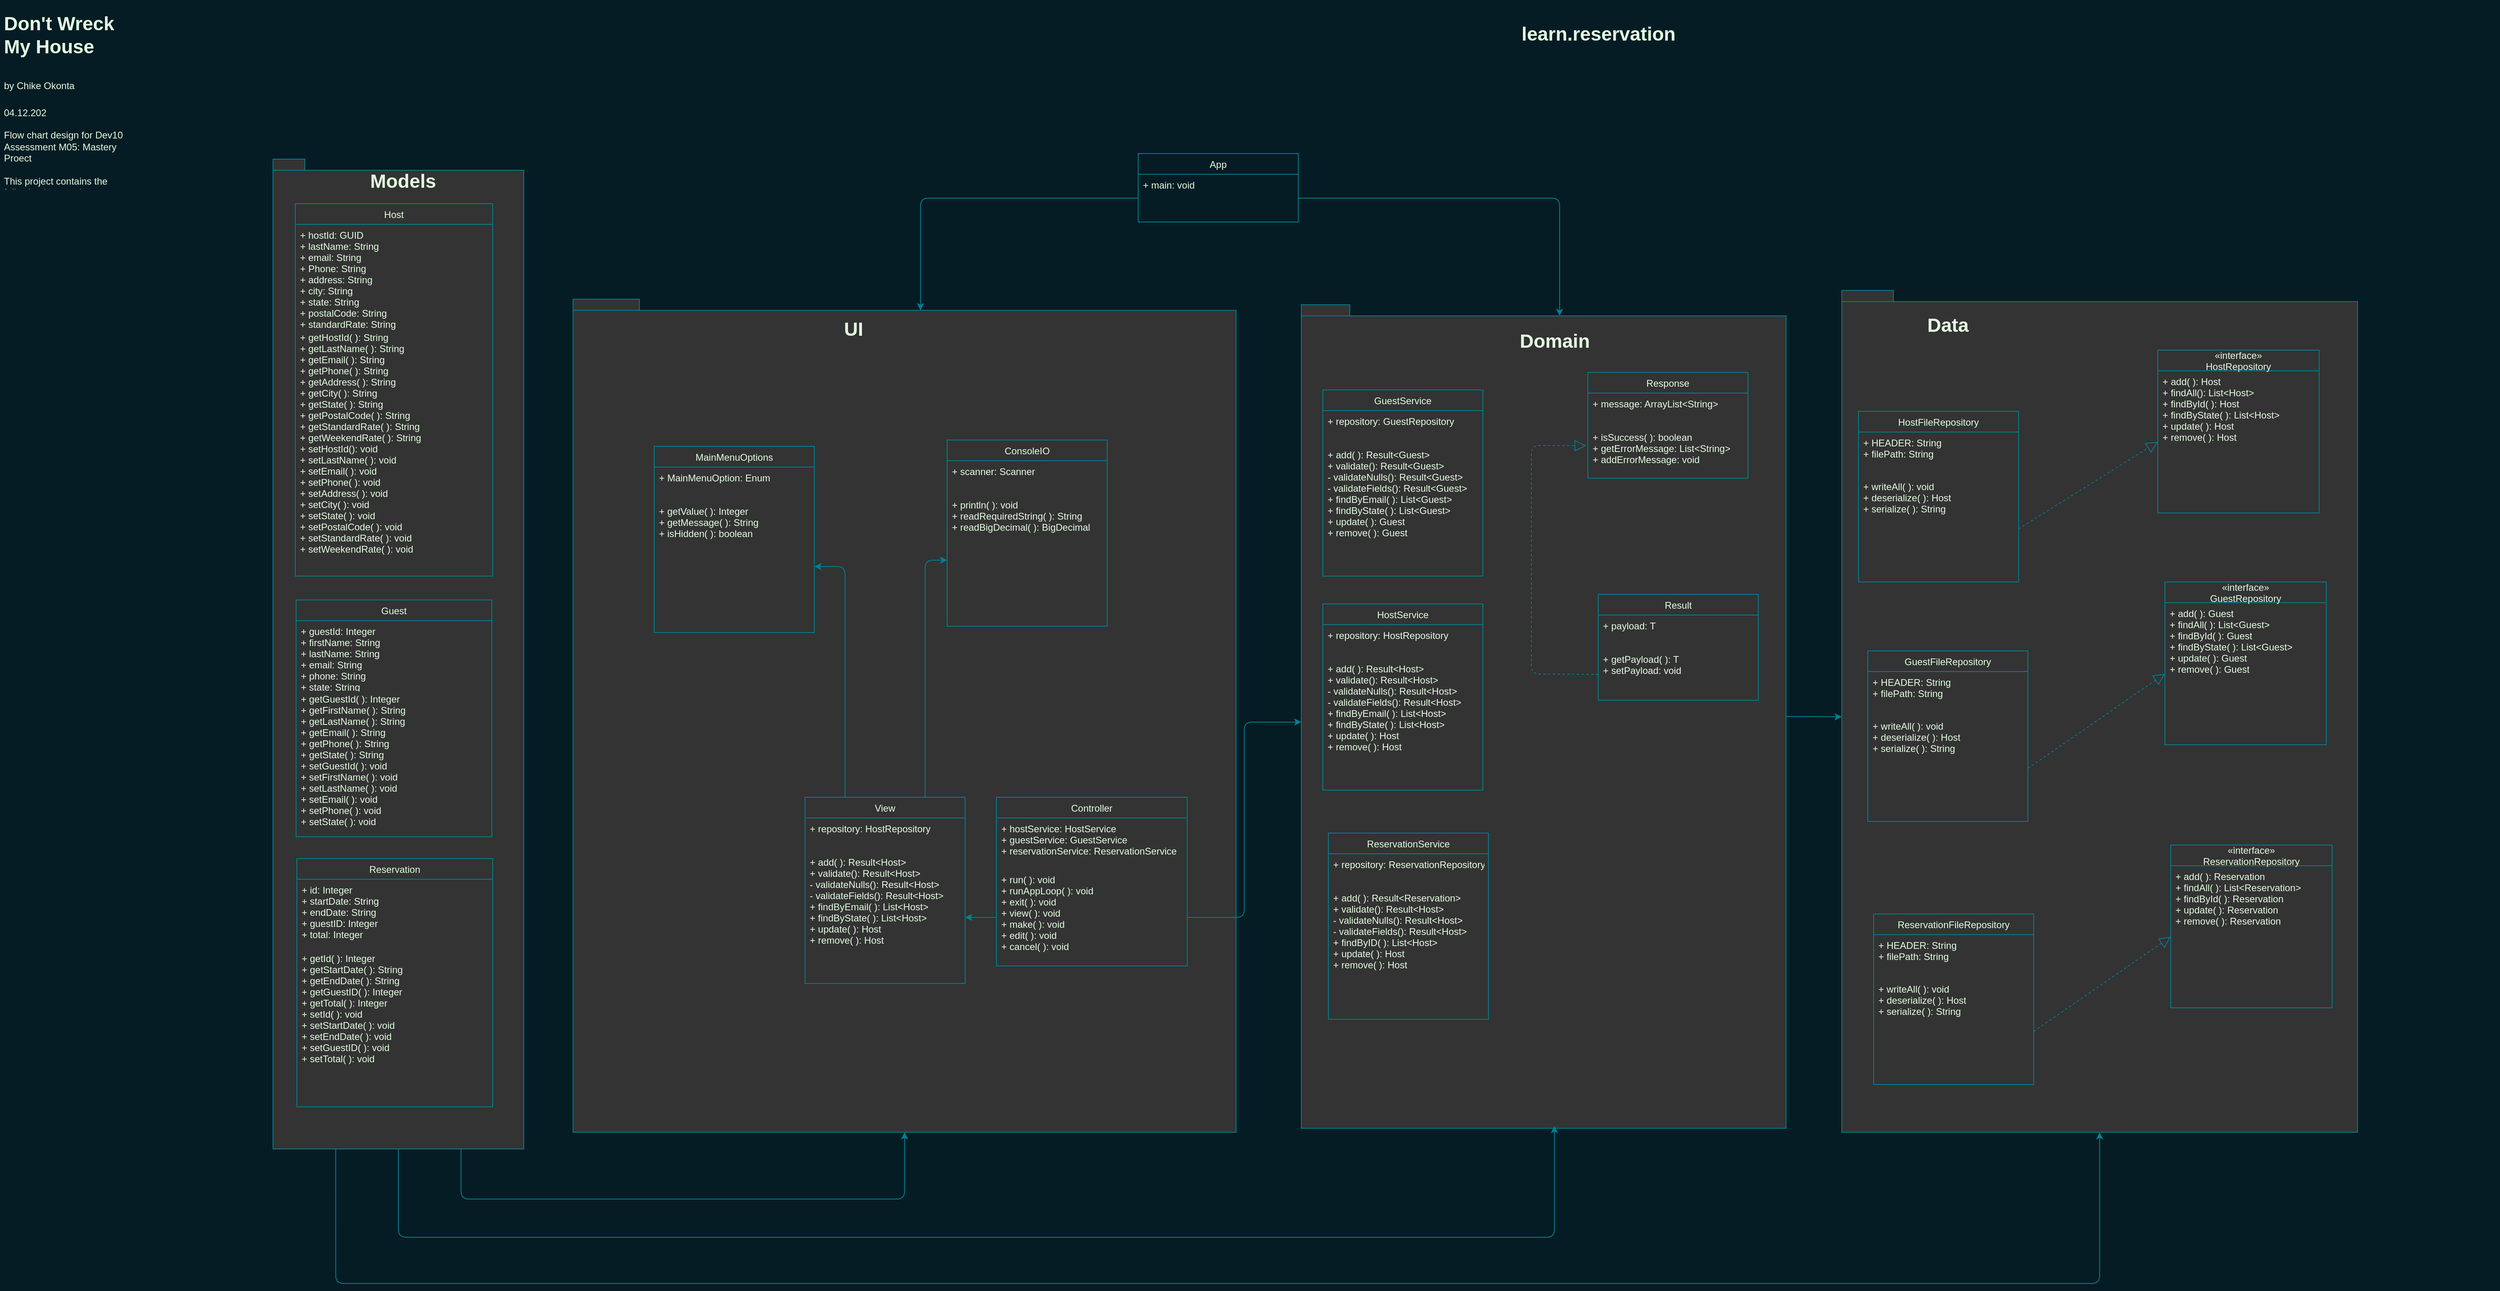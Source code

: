 <mxfile version="14.6.0" type="device"><diagram id="C5RBs43oDa-KdzZeNtuy" name="Page-1"><mxGraphModel dx="5762" dy="3989" grid="0" gridSize="10" guides="1" tooltips="1" connect="1" arrows="1" fold="1" page="1" pageScale="1" pageWidth="413" pageHeight="583" background="#061C24" math="0" shadow="0"><root><mxCell id="WIyWlLk6GJQsqaUBKTNV-0"/><mxCell id="WIyWlLk6GJQsqaUBKTNV-1" parent="WIyWlLk6GJQsqaUBKTNV-0"/><mxCell id="X1wV24dMDwGqUg4bcwOv-81" value="" style="group" vertex="1" connectable="0" parent="WIyWlLk6GJQsqaUBKTNV-1"><mxGeometry x="-4" y="-931" width="315" height="1244" as="geometry"/></mxCell><mxCell id="X1wV24dMDwGqUg4bcwOv-82" value="" style="shape=folder;fontStyle=1;spacingTop=10;tabWidth=40;tabHeight=14;tabPosition=left;html=1;strokeColor=#028090;fontColor=#E4FDE1;fillColor=#333333;" vertex="1" parent="X1wV24dMDwGqUg4bcwOv-81"><mxGeometry width="315" height="1244" as="geometry"/></mxCell><mxCell id="X1wV24dMDwGqUg4bcwOv-83" value="Models" style="text;strokeColor=none;fillColor=none;html=1;fontSize=24;fontStyle=1;verticalAlign=middle;align=center;fontColor=#E4FDE1;" vertex="1" parent="X1wV24dMDwGqUg4bcwOv-81"><mxGeometry x="78" y="19.429" width="170" height="17.097" as="geometry"/></mxCell><mxCell id="X1wV24dMDwGqUg4bcwOv-84" value="Host" style="swimlane;fontStyle=0;childLayout=stackLayout;horizontal=1;startSize=26;fillColor=none;horizontalStack=0;resizeParent=1;resizeParentMax=0;resizeLast=0;collapsible=1;marginBottom=0;rounded=0;sketch=0;fontColor=#E4FDE1;strokeColor=#028090;" vertex="1" parent="X1wV24dMDwGqUg4bcwOv-81"><mxGeometry x="28" y="55.957" width="248" height="467.997" as="geometry"/></mxCell><mxCell id="X1wV24dMDwGqUg4bcwOv-85" value="+ hostId: GUID&#10;+ lastName: String&#10;+ email: String&#10;+ Phone: String&#10;+ address: String&#10;+ city: String&#10;+ state: String&#10;+ postalCode: String&#10;+ standardRate: String&#10;+ weekendRate: String&#10;" style="text;strokeColor=none;fillColor=none;align=left;verticalAlign=top;spacingLeft=4;spacingRight=4;overflow=hidden;rotatable=0;points=[[0,0.5],[1,0.5]];portConstraint=eastwest;fontColor=#E4FDE1;" vertex="1" parent="X1wV24dMDwGqUg4bcwOv-84"><mxGeometry y="26" width="248" height="128.477" as="geometry"/></mxCell><mxCell id="X1wV24dMDwGqUg4bcwOv-112" value="+ getHostId( ): String&#10;+ getLastName( ): String&#10;+ getEmail( ): String&#10;+ getPhone( ): String&#10;+ getAddress( ): String&#10;+ getCity( ): String&#10;+ getState( ): String&#10;+ getPostalCode( ): String&#10;+ getStandardRate( ): String&#10;+ getWeekendRate( ): String&#10;+ setHostId(): void&#10;+ setLastName( ): void&#10;+ setEmail( ): void&#10;+ setPhone( ): void&#10;+ setAddress( ): void&#10;+ setCity( ): void&#10;+ setState( ): void&#10;+ setPostalCode( ): void&#10;+ setStandardRate( ): void&#10;+ setWeekendRate( ): void&#10;" style="text;strokeColor=none;fillColor=none;align=left;verticalAlign=top;spacingLeft=4;spacingRight=4;overflow=hidden;rotatable=0;points=[[0,0.5],[1,0.5]];portConstraint=eastwest;fontColor=#E4FDE1;" vertex="1" parent="X1wV24dMDwGqUg4bcwOv-84"><mxGeometry y="154.477" width="248" height="313.52" as="geometry"/></mxCell><mxCell id="X1wV24dMDwGqUg4bcwOv-89" value="Guest" style="swimlane;fontStyle=0;childLayout=stackLayout;horizontal=1;startSize=26;fillColor=none;horizontalStack=0;resizeParent=1;resizeParentMax=0;resizeLast=0;collapsible=1;marginBottom=0;rounded=0;sketch=0;fontColor=#E4FDE1;strokeColor=#028090;" vertex="1" parent="X1wV24dMDwGqUg4bcwOv-81"><mxGeometry x="29" y="554" width="246" height="297.685" as="geometry"/></mxCell><mxCell id="X1wV24dMDwGqUg4bcwOv-90" value="+ guestId: Integer&#10;+ firstName: String&#10;+ lastName: String&#10;+ email: String&#10;+ phone: String&#10;+ state: String&#10;" style="text;strokeColor=none;fillColor=none;align=left;verticalAlign=top;spacingLeft=4;spacingRight=4;overflow=hidden;rotatable=0;points=[[0,0.5],[1,0.5]];portConstraint=eastwest;fontColor=#E4FDE1;" vertex="1" parent="X1wV24dMDwGqUg4bcwOv-89"><mxGeometry y="26" width="246" height="85.106" as="geometry"/></mxCell><mxCell id="X1wV24dMDwGqUg4bcwOv-116" value="+ getGuestId( ): Integer&#10;+ getFirstName( ): String&#10;+ getLastName( ): String&#10;+ getEmail( ): String&#10;+ getPhone( ): String&#10;+ getState( ): String&#10;+ setGuestId( ): void&#10;+ setFirstName( ): void&#10;+ setLastName( ): void&#10;+ setEmail( ): void&#10;+ setPhone( ): void&#10;+ setState( ): void&#10;&#10;" style="text;strokeColor=none;fillColor=none;align=left;verticalAlign=top;spacingLeft=4;spacingRight=4;overflow=hidden;rotatable=0;points=[[0,0.5],[1,0.5]];portConstraint=eastwest;fontColor=#E4FDE1;" vertex="1" parent="X1wV24dMDwGqUg4bcwOv-89"><mxGeometry y="111.106" width="246" height="186.579" as="geometry"/></mxCell><mxCell id="X1wV24dMDwGqUg4bcwOv-94" value="Reservation" style="swimlane;fontStyle=0;childLayout=stackLayout;horizontal=1;startSize=26;fillColor=none;horizontalStack=0;resizeParent=1;resizeParentMax=0;resizeLast=0;collapsible=1;marginBottom=0;rounded=0;sketch=0;fontColor=#E4FDE1;strokeColor=#028090;" vertex="1" parent="X1wV24dMDwGqUg4bcwOv-81"><mxGeometry x="30" y="879" width="246" height="312" as="geometry"/></mxCell><mxCell id="X1wV24dMDwGqUg4bcwOv-95" value="+ id: Integer&#10;+ startDate: String&#10;+ endDate: String&#10;+ guestID: Integer&#10;+ total: Integer&#10;" style="text;strokeColor=none;fillColor=none;align=left;verticalAlign=top;spacingLeft=4;spacingRight=4;overflow=hidden;rotatable=0;points=[[0,0.5],[1,0.5]];portConstraint=eastwest;fontColor=#E4FDE1;" vertex="1" parent="X1wV24dMDwGqUg4bcwOv-94"><mxGeometry y="26" width="246" height="86" as="geometry"/></mxCell><mxCell id="X1wV24dMDwGqUg4bcwOv-125" value="+ getId( ): Integer&#10;+ getStartDate( ): String&#10;+ getEndDate( ): String&#10;+ getGuestID( ): Integer&#10;+ getTotal( ): Integer&#10;+ setId( ): void&#10;+ setStartDate( ): void&#10;+ setEndDate( ): void&#10;+ setGuestID( ): void&#10;+ setTotal( ): void&#10;" style="text;strokeColor=none;fillColor=none;align=left;verticalAlign=top;spacingLeft=4;spacingRight=4;overflow=hidden;rotatable=0;points=[[0,0.5],[1,0.5]];portConstraint=eastwest;fontColor=#E4FDE1;" vertex="1" parent="X1wV24dMDwGqUg4bcwOv-94"><mxGeometry y="112" width="246" height="200" as="geometry"/></mxCell><mxCell id="X1wV24dMDwGqUg4bcwOv-99" value="" style="group" vertex="1" connectable="0" parent="WIyWlLk6GJQsqaUBKTNV-1"><mxGeometry x="1288" y="-748" width="609" height="1035" as="geometry"/></mxCell><mxCell id="X1wV24dMDwGqUg4bcwOv-29" value="" style="shape=folder;fontStyle=1;spacingTop=10;tabWidth=40;tabHeight=14;tabPosition=left;html=1;strokeColor=#028090;fontColor=#E4FDE1;fillColor=#333333;" vertex="1" parent="X1wV24dMDwGqUg4bcwOv-99"><mxGeometry width="609" height="1035" as="geometry"/></mxCell><mxCell id="X1wV24dMDwGqUg4bcwOv-30" value="Domain" style="text;strokeColor=none;fillColor=none;html=1;fontSize=24;fontStyle=1;verticalAlign=middle;align=center;fontColor=#E4FDE1;" vertex="1" parent="X1wV24dMDwGqUg4bcwOv-99"><mxGeometry x="258.996" y="32.505" width="117.248" height="26.485" as="geometry"/></mxCell><mxCell id="X1wV24dMDwGqUg4bcwOv-186" value="Response" style="swimlane;fontStyle=0;childLayout=stackLayout;horizontal=1;startSize=26;fillColor=none;horizontalStack=0;resizeParent=1;resizeParentMax=0;resizeLast=0;collapsible=1;marginBottom=0;rounded=0;sketch=0;fontColor=#E4FDE1;strokeColor=#028090;" vertex="1" parent="X1wV24dMDwGqUg4bcwOv-99"><mxGeometry x="360.003" y="84.995" width="201.14" height="133" as="geometry"/></mxCell><mxCell id="X1wV24dMDwGqUg4bcwOv-187" value="+ message: ArrayList&lt;String&gt;" style="text;strokeColor=none;fillColor=none;align=left;verticalAlign=top;spacingLeft=4;spacingRight=4;overflow=hidden;rotatable=0;points=[[0,0.5],[1,0.5]];portConstraint=eastwest;fontColor=#E4FDE1;" vertex="1" parent="X1wV24dMDwGqUg4bcwOv-186"><mxGeometry y="26" width="201.14" height="42" as="geometry"/></mxCell><mxCell id="X1wV24dMDwGqUg4bcwOv-188" value="+ isSuccess( ): boolean&#10;+ getErrorMessage: List&lt;String&gt;&#10;+ addErrorMessage: void" style="text;strokeColor=none;fillColor=none;align=left;verticalAlign=top;spacingLeft=4;spacingRight=4;overflow=hidden;rotatable=0;points=[[0,0.5],[1,0.5]];portConstraint=eastwest;fontColor=#E4FDE1;" vertex="1" parent="X1wV24dMDwGqUg4bcwOv-186"><mxGeometry y="68" width="201.14" height="65" as="geometry"/></mxCell><mxCell id="X1wV24dMDwGqUg4bcwOv-190" value="Result" style="swimlane;fontStyle=0;childLayout=stackLayout;horizontal=1;startSize=26;fillColor=none;horizontalStack=0;resizeParent=1;resizeParentMax=0;resizeLast=0;collapsible=1;marginBottom=0;rounded=0;sketch=0;fontColor=#E4FDE1;strokeColor=#028090;" vertex="1" parent="X1wV24dMDwGqUg4bcwOv-99"><mxGeometry x="373.003" y="363.995" width="201.14" height="133" as="geometry"/></mxCell><mxCell id="X1wV24dMDwGqUg4bcwOv-191" value="+ payload: T" style="text;strokeColor=none;fillColor=none;align=left;verticalAlign=top;spacingLeft=4;spacingRight=4;overflow=hidden;rotatable=0;points=[[0,0.5],[1,0.5]];portConstraint=eastwest;fontColor=#E4FDE1;" vertex="1" parent="X1wV24dMDwGqUg4bcwOv-190"><mxGeometry y="26" width="201.14" height="42" as="geometry"/></mxCell><mxCell id="X1wV24dMDwGqUg4bcwOv-192" value="+ getPayload( ): T&#10;+ setPayload: void" style="text;strokeColor=none;fillColor=none;align=left;verticalAlign=top;spacingLeft=4;spacingRight=4;overflow=hidden;rotatable=0;points=[[0,0.5],[1,0.5]];portConstraint=eastwest;fontColor=#E4FDE1;" vertex="1" parent="X1wV24dMDwGqUg4bcwOv-190"><mxGeometry y="68" width="201.14" height="65" as="geometry"/></mxCell><mxCell id="X1wV24dMDwGqUg4bcwOv-193" value="" style="endArrow=block;dashed=1;endFill=0;endSize=12;html=1;fontColor=#E4FDE1;strokeColor=#028090;fillColor=#F45B69;exitX=0;exitY=0.5;exitDx=0;exitDy=0;entryX=-0.011;entryY=0.372;entryDx=0;entryDy=0;entryPerimeter=0;" edge="1" parent="X1wV24dMDwGqUg4bcwOv-99" source="X1wV24dMDwGqUg4bcwOv-192" target="X1wV24dMDwGqUg4bcwOv-188"><mxGeometry width="160" relative="1" as="geometry"><mxPoint x="166" y="290" as="sourcePoint"/><mxPoint x="326" y="290" as="targetPoint"/><Array as="points"><mxPoint x="289" y="464"/><mxPoint x="289" y="177"/></Array></mxGeometry></mxCell><mxCell id="X1wV24dMDwGqUg4bcwOv-194" value="HostService" style="swimlane;fontStyle=0;childLayout=stackLayout;horizontal=1;startSize=26;fillColor=none;horizontalStack=0;resizeParent=1;resizeParentMax=0;resizeLast=0;collapsible=1;marginBottom=0;rounded=0;sketch=0;fontColor=#E4FDE1;strokeColor=#028090;" vertex="1" parent="X1wV24dMDwGqUg4bcwOv-99"><mxGeometry x="27" y="376" width="201.14" height="234" as="geometry"/></mxCell><mxCell id="X1wV24dMDwGqUg4bcwOv-195" value="+ repository: HostRepository" style="text;strokeColor=none;fillColor=none;align=left;verticalAlign=top;spacingLeft=4;spacingRight=4;overflow=hidden;rotatable=0;points=[[0,0.5],[1,0.5]];portConstraint=eastwest;fontColor=#E4FDE1;" vertex="1" parent="X1wV24dMDwGqUg4bcwOv-194"><mxGeometry y="26" width="201.14" height="42" as="geometry"/></mxCell><mxCell id="X1wV24dMDwGqUg4bcwOv-196" value="+ add( ): Result&lt;Host&gt;&#10;+ validate(): Result&lt;Host&gt;&#10;- validateNulls(): Result&lt;Host&gt;&#10;- validateFields(): Result&lt;Host&gt; &#10;+ findByEmail( ): List&lt;Host&gt;&#10;+ findByState( ): List&lt;Host&gt; &#10;+ update( ): Host&#10;+ remove( ): Host" style="text;strokeColor=none;fillColor=none;align=left;verticalAlign=top;spacingLeft=4;spacingRight=4;overflow=hidden;rotatable=0;points=[[0,0.5],[1,0.5]];portConstraint=eastwest;fontColor=#E4FDE1;" vertex="1" parent="X1wV24dMDwGqUg4bcwOv-194"><mxGeometry y="68" width="201.14" height="166" as="geometry"/></mxCell><mxCell id="X1wV24dMDwGqUg4bcwOv-199" value="GuestService" style="swimlane;fontStyle=0;childLayout=stackLayout;horizontal=1;startSize=26;fillColor=none;horizontalStack=0;resizeParent=1;resizeParentMax=0;resizeLast=0;collapsible=1;marginBottom=0;rounded=0;sketch=0;fontColor=#E4FDE1;strokeColor=#028090;" vertex="1" parent="X1wV24dMDwGqUg4bcwOv-99"><mxGeometry x="27" y="107" width="201.14" height="234" as="geometry"/></mxCell><mxCell id="X1wV24dMDwGqUg4bcwOv-200" value="+ repository: GuestRepository" style="text;strokeColor=none;fillColor=none;align=left;verticalAlign=top;spacingLeft=4;spacingRight=4;overflow=hidden;rotatable=0;points=[[0,0.5],[1,0.5]];portConstraint=eastwest;fontColor=#E4FDE1;" vertex="1" parent="X1wV24dMDwGqUg4bcwOv-199"><mxGeometry y="26" width="201.14" height="42" as="geometry"/></mxCell><mxCell id="X1wV24dMDwGqUg4bcwOv-201" value="+ add( ): Result&lt;Guest&gt;&#10;+ validate(): Result&lt;Guest&gt;&#10;- validateNulls(): Result&lt;Guest&gt;&#10;- validateFields(): Result&lt;Guest&gt; &#10;+ findByEmail( ): List&lt;Guest&gt;&#10;+ findByState( ): List&lt;Guest&gt; &#10;+ update( ): Guest&#10;+ remove( ): Guest" style="text;strokeColor=none;fillColor=none;align=left;verticalAlign=top;spacingLeft=4;spacingRight=4;overflow=hidden;rotatable=0;points=[[0,0.5],[1,0.5]];portConstraint=eastwest;fontColor=#E4FDE1;" vertex="1" parent="X1wV24dMDwGqUg4bcwOv-199"><mxGeometry y="68" width="201.14" height="166" as="geometry"/></mxCell><mxCell id="X1wV24dMDwGqUg4bcwOv-202" value="ReservationService" style="swimlane;fontStyle=0;childLayout=stackLayout;horizontal=1;startSize=26;fillColor=none;horizontalStack=0;resizeParent=1;resizeParentMax=0;resizeLast=0;collapsible=1;marginBottom=0;rounded=0;sketch=0;fontColor=#E4FDE1;strokeColor=#028090;" vertex="1" parent="X1wV24dMDwGqUg4bcwOv-99"><mxGeometry x="34" y="664" width="201.14" height="234" as="geometry"/></mxCell><mxCell id="X1wV24dMDwGqUg4bcwOv-203" value="+ repository: ReservationRepository" style="text;strokeColor=none;fillColor=none;align=left;verticalAlign=top;spacingLeft=4;spacingRight=4;overflow=hidden;rotatable=0;points=[[0,0.5],[1,0.5]];portConstraint=eastwest;fontColor=#E4FDE1;" vertex="1" parent="X1wV24dMDwGqUg4bcwOv-202"><mxGeometry y="26" width="201.14" height="42" as="geometry"/></mxCell><mxCell id="X1wV24dMDwGqUg4bcwOv-204" value="+ add( ): Result&lt;Reservation&gt;&#10;+ validate(): Result&lt;Host&gt;&#10;- validateNulls(): Result&lt;Host&gt;&#10;- validateFields(): Result&lt;Host&gt; &#10;+ findByID( ): List&lt;Host&gt;&#10;+ update( ): Host&#10;+ remove( ): Host" style="text;strokeColor=none;fillColor=none;align=left;verticalAlign=top;spacingLeft=4;spacingRight=4;overflow=hidden;rotatable=0;points=[[0,0.5],[1,0.5]];portConstraint=eastwest;fontColor=#E4FDE1;" vertex="1" parent="X1wV24dMDwGqUg4bcwOv-202"><mxGeometry y="68" width="201.14" height="166" as="geometry"/></mxCell><mxCell id="X1wV24dMDwGqUg4bcwOv-108" value="&lt;h1&gt;&lt;span&gt;Don't Wreck My House&lt;/span&gt;&lt;/h1&gt;&lt;h1&gt;&lt;span style=&quot;font-size: 12px ; font-weight: normal&quot;&gt;by Chike Okonta&lt;/span&gt;&lt;br&gt;&lt;/h1&gt;&lt;div&gt;04.12.202&lt;/div&gt;&lt;div&gt;&lt;br&gt;&lt;/div&gt;&lt;div&gt;Flow chart design for Dev10&lt;/div&gt;&lt;div&gt;Assessment M05: Mastery Proect&lt;/div&gt;&lt;div&gt;&lt;br&gt;&lt;/div&gt;&lt;div&gt;This project contains the following java packages&lt;/div&gt;&lt;div&gt;- Domain&lt;/div&gt;&lt;div&gt;- Models&lt;/div&gt;&lt;div&gt;- DataAccess&lt;/div&gt;&lt;div&gt;- User Inteface&amp;nbsp;&lt;/div&gt;" style="text;html=1;strokeColor=none;fillColor=none;spacing=5;spacingTop=-20;whiteSpace=wrap;overflow=hidden;rounded=0;sketch=0;fontColor=#E4FDE1;" vertex="1" parent="WIyWlLk6GJQsqaUBKTNV-1"><mxGeometry x="-347" y="-1121" width="170" height="228" as="geometry"/></mxCell><mxCell id="X1wV24dMDwGqUg4bcwOv-140" value="" style="group" vertex="1" connectable="0" parent="WIyWlLk6GJQsqaUBKTNV-1"><mxGeometry x="2071" y="-1098" width="722" height="1058" as="geometry"/></mxCell><mxCell id="X1wV24dMDwGqUg4bcwOv-141" value="" style="shape=folder;fontStyle=1;spacingTop=10;tabWidth=40;tabHeight=14;tabPosition=left;html=1;strokeColor=#028090;fontColor=#E4FDE1;fillColor=#333333;" vertex="1" parent="X1wV24dMDwGqUg4bcwOv-140"><mxGeometry x="-104" y="332" width="648" height="1058" as="geometry"/></mxCell><mxCell id="X1wV24dMDwGqUg4bcwOv-142" value="Data" style="text;strokeColor=none;fillColor=none;html=1;fontSize=24;fontStyle=1;verticalAlign=middle;align=center;fontColor=#E4FDE1;" vertex="1" parent="X1wV24dMDwGqUg4bcwOv-140"><mxGeometry x="-40.222" y="362.583" width="139.003" height="26.913" as="geometry"/></mxCell><mxCell id="X1wV24dMDwGqUg4bcwOv-143" value="HostFileRepository" style="swimlane;fontStyle=0;childLayout=stackLayout;horizontal=1;startSize=26;fillColor=none;horizontalStack=0;resizeParent=1;resizeParentMax=0;resizeLast=0;collapsible=1;marginBottom=0;rounded=0;sketch=0;fontColor=#E4FDE1;strokeColor=#028090;" vertex="1" parent="X1wV24dMDwGqUg4bcwOv-140"><mxGeometry x="-82.997" y="483.998" width="201.14" height="214.388" as="geometry"/></mxCell><mxCell id="X1wV24dMDwGqUg4bcwOv-144" value="+ HEADER: String&#10;+ filePath: String" style="text;strokeColor=none;fillColor=none;align=left;verticalAlign=top;spacingLeft=4;spacingRight=4;overflow=hidden;rotatable=0;points=[[0,0.5],[1,0.5]];portConstraint=eastwest;fontColor=#E4FDE1;" vertex="1" parent="X1wV24dMDwGqUg4bcwOv-143"><mxGeometry y="26" width="201.14" height="55.049" as="geometry"/></mxCell><mxCell id="X1wV24dMDwGqUg4bcwOv-147" value="+ writeAll( ): void&#10;+ deserialize( ): Host&#10;+ serialize( ): String" style="text;strokeColor=none;fillColor=none;align=left;verticalAlign=top;spacingLeft=4;spacingRight=4;overflow=hidden;rotatable=0;points=[[0,0.5],[1,0.5]];portConstraint=eastwest;fontColor=#E4FDE1;" vertex="1" parent="X1wV24dMDwGqUg4bcwOv-143"><mxGeometry y="81.049" width="201.14" height="133.34" as="geometry"/></mxCell><mxCell id="X1wV24dMDwGqUg4bcwOv-158" value="«interface»&#10;HostRepository" style="swimlane;fontStyle=0;childLayout=stackLayout;horizontal=1;startSize=26;fillColor=none;horizontalStack=0;resizeParent=1;resizeParentMax=0;resizeLast=0;collapsible=1;marginBottom=0;rounded=0;sketch=0;fontColor=#E4FDE1;strokeColor=#028090;" vertex="1" parent="X1wV24dMDwGqUg4bcwOv-140"><mxGeometry x="292.998" y="407.005" width="202.776" height="204.602" as="geometry"/></mxCell><mxCell id="X1wV24dMDwGqUg4bcwOv-159" value="+ add( ): Host&#10;+ findAll(): List&lt;Host&gt; &#10;+ findById( ): Host&#10;+ findByState( ): List&lt;Host&gt; &#10;+ update( ): Host&#10;+ remove( ): Host&#10;&#10; &#10;" style="text;strokeColor=none;fillColor=none;align=left;verticalAlign=top;spacingLeft=4;spacingRight=4;overflow=hidden;rotatable=0;points=[[0,0.5],[1,0.5]];portConstraint=eastwest;fontColor=#E4FDE1;" vertex="1" parent="X1wV24dMDwGqUg4bcwOv-158"><mxGeometry y="26" width="202.776" height="178.602" as="geometry"/></mxCell><mxCell id="X1wV24dMDwGqUg4bcwOv-163" value="" style="endArrow=block;dashed=1;endFill=0;endSize=12;html=1;fontColor=#E4FDE1;strokeColor=#028090;fillColor=#F45B69;entryX=0;entryY=0.5;entryDx=0;entryDy=0;exitX=1;exitY=0.5;exitDx=0;exitDy=0;" edge="1" parent="X1wV24dMDwGqUg4bcwOv-140" source="X1wV24dMDwGqUg4bcwOv-147" target="X1wV24dMDwGqUg4bcwOv-159"><mxGeometry width="160" relative="1" as="geometry"><mxPoint x="123.626" y="526.505" as="sourcePoint"/><mxPoint x="313.314" y="526.505" as="targetPoint"/></mxGeometry></mxCell><mxCell id="X1wV24dMDwGqUg4bcwOv-171" value="GuestFileRepository" style="swimlane;fontStyle=0;childLayout=stackLayout;horizontal=1;startSize=26;fillColor=none;horizontalStack=0;resizeParent=1;resizeParentMax=0;resizeLast=0;collapsible=1;marginBottom=0;rounded=0;sketch=0;fontColor=#E4FDE1;strokeColor=#028090;" vertex="1" parent="X1wV24dMDwGqUg4bcwOv-140"><mxGeometry x="-71.287" y="785.004" width="201.14" height="214.388" as="geometry"/></mxCell><mxCell id="X1wV24dMDwGqUg4bcwOv-172" value="+ HEADER: String&#10;+ filePath: String" style="text;strokeColor=none;fillColor=none;align=left;verticalAlign=top;spacingLeft=4;spacingRight=4;overflow=hidden;rotatable=0;points=[[0,0.5],[1,0.5]];portConstraint=eastwest;fontColor=#E4FDE1;" vertex="1" parent="X1wV24dMDwGqUg4bcwOv-171"><mxGeometry y="26" width="201.14" height="55.049" as="geometry"/></mxCell><mxCell id="X1wV24dMDwGqUg4bcwOv-173" value="+ writeAll( ): void&#10;+ deserialize( ): Host&#10;+ serialize( ): String" style="text;strokeColor=none;fillColor=none;align=left;verticalAlign=top;spacingLeft=4;spacingRight=4;overflow=hidden;rotatable=0;points=[[0,0.5],[1,0.5]];portConstraint=eastwest;fontColor=#E4FDE1;" vertex="1" parent="X1wV24dMDwGqUg4bcwOv-171"><mxGeometry y="81.049" width="201.14" height="133.34" as="geometry"/></mxCell><mxCell id="X1wV24dMDwGqUg4bcwOv-176" value="" style="endArrow=block;dashed=1;endFill=0;endSize=12;html=1;fontColor=#E4FDE1;strokeColor=#028090;fillColor=#F45B69;entryX=0;entryY=0.5;entryDx=0;entryDy=0;exitX=1;exitY=0.5;exitDx=0;exitDy=0;" edge="1" parent="X1wV24dMDwGqUg4bcwOv-140" target="X1wV24dMDwGqUg4bcwOv-175" source="X1wV24dMDwGqUg4bcwOv-173"><mxGeometry width="160" relative="1" as="geometry"><mxPoint x="124" y="810" as="sourcePoint"/><mxPoint x="-2128.92" y="1924.738" as="targetPoint"/></mxGeometry></mxCell><mxCell id="X1wV24dMDwGqUg4bcwOv-174" value="«interface»&#10;GuestRepository" style="swimlane;fontStyle=0;childLayout=stackLayout;horizontal=1;startSize=26;fillColor=none;horizontalStack=0;resizeParent=1;resizeParentMax=0;resizeLast=0;collapsible=1;marginBottom=0;rounded=0;sketch=0;fontColor=#E4FDE1;strokeColor=#028090;" vertex="1" parent="X1wV24dMDwGqUg4bcwOv-140"><mxGeometry x="301.998" y="698.391" width="202.776" height="204.602" as="geometry"/></mxCell><mxCell id="X1wV24dMDwGqUg4bcwOv-175" value="+ add( ): Guest&#10;+ findAll( ): List&lt;Guest&gt; &#10;+ findById( ): Guest&#10;+ findByState( ): List&lt;Guest&gt; &#10;+ update( ): Guest&#10;+ remove( ): Guest&#10;&#10; &#10;" style="text;strokeColor=none;fillColor=none;align=left;verticalAlign=top;spacingLeft=4;spacingRight=4;overflow=hidden;rotatable=0;points=[[0,0.5],[1,0.5]];portConstraint=eastwest;fontColor=#E4FDE1;" vertex="1" parent="X1wV24dMDwGqUg4bcwOv-174"><mxGeometry y="26" width="202.776" height="178.602" as="geometry"/></mxCell><mxCell id="X1wV24dMDwGqUg4bcwOv-177" value="ReservationFileRepository" style="swimlane;fontStyle=0;childLayout=stackLayout;horizontal=1;startSize=26;fillColor=none;horizontalStack=0;resizeParent=1;resizeParentMax=0;resizeLast=0;collapsible=1;marginBottom=0;rounded=0;sketch=0;fontColor=#E4FDE1;strokeColor=#028090;" vertex="1" parent="X1wV24dMDwGqUg4bcwOv-140"><mxGeometry x="-63.997" y="1115.614" width="201.14" height="214.388" as="geometry"/></mxCell><mxCell id="X1wV24dMDwGqUg4bcwOv-178" value="+ HEADER: String&#10;+ filePath: String" style="text;strokeColor=none;fillColor=none;align=left;verticalAlign=top;spacingLeft=4;spacingRight=4;overflow=hidden;rotatable=0;points=[[0,0.5],[1,0.5]];portConstraint=eastwest;fontColor=#E4FDE1;" vertex="1" parent="X1wV24dMDwGqUg4bcwOv-177"><mxGeometry y="26" width="201.14" height="55.049" as="geometry"/></mxCell><mxCell id="X1wV24dMDwGqUg4bcwOv-179" value="+ writeAll( ): void&#10;+ deserialize( ): Host&#10;+ serialize( ): String" style="text;strokeColor=none;fillColor=none;align=left;verticalAlign=top;spacingLeft=4;spacingRight=4;overflow=hidden;rotatable=0;points=[[0,0.5],[1,0.5]];portConstraint=eastwest;fontColor=#E4FDE1;" vertex="1" parent="X1wV24dMDwGqUg4bcwOv-177"><mxGeometry y="81.049" width="201.14" height="133.34" as="geometry"/></mxCell><mxCell id="X1wV24dMDwGqUg4bcwOv-180" value="" style="endArrow=block;dashed=1;endFill=0;endSize=12;html=1;fontColor=#E4FDE1;strokeColor=#028090;fillColor=#F45B69;entryX=0;entryY=0.5;entryDx=0;entryDy=0;exitX=1;exitY=0.5;exitDx=0;exitDy=0;" edge="1" parent="X1wV24dMDwGqUg4bcwOv-140" source="X1wV24dMDwGqUg4bcwOv-179" target="X1wV24dMDwGqUg4bcwOv-182"><mxGeometry width="160" relative="1" as="geometry"><mxPoint x="-1936.71" y="2176.61" as="sourcePoint"/><mxPoint x="-4189.63" y="3291.348" as="targetPoint"/></mxGeometry></mxCell><mxCell id="X1wV24dMDwGqUg4bcwOv-181" value="«interface»&#10;ReservationRepository" style="swimlane;fontStyle=0;childLayout=stackLayout;horizontal=1;startSize=26;fillColor=none;horizontalStack=0;resizeParent=1;resizeParentMax=0;resizeLast=0;collapsible=1;marginBottom=0;rounded=0;sketch=0;fontColor=#E4FDE1;strokeColor=#028090;" vertex="1" parent="X1wV24dMDwGqUg4bcwOv-140"><mxGeometry x="309.288" y="1029.001" width="202.776" height="204.602" as="geometry"/></mxCell><mxCell id="X1wV24dMDwGqUg4bcwOv-182" value="+ add( ): Reservation&#10;+ findAll( ): List&lt;Reservation&gt; &#10;+ findById( ): Reservation&#10;+ update( ): Reservation&#10;+ remove( ): Reservation&#10;&#10; &#10;" style="text;strokeColor=none;fillColor=none;align=left;verticalAlign=top;spacingLeft=4;spacingRight=4;overflow=hidden;rotatable=0;points=[[0,0.5],[1,0.5]];portConstraint=eastwest;fontColor=#E4FDE1;" vertex="1" parent="X1wV24dMDwGqUg4bcwOv-181"><mxGeometry y="26" width="202.776" height="178.602" as="geometry"/></mxCell><mxCell id="X1wV24dMDwGqUg4bcwOv-206" value="learn.reservation" style="text;strokeColor=none;fillColor=none;html=1;fontSize=24;fontStyle=1;verticalAlign=middle;align=center;fontColor=#E4FDE1;" vertex="1" parent="WIyWlLk6GJQsqaUBKTNV-1"><mxGeometry x="1435.997" y="-1103.996" width="449.556" height="31.947" as="geometry"/></mxCell><mxCell id="X1wV24dMDwGqUg4bcwOv-207" value="App" style="swimlane;fontStyle=0;childLayout=stackLayout;horizontal=1;startSize=26;fillColor=none;horizontalStack=0;resizeParent=1;resizeParentMax=0;resizeLast=0;collapsible=1;marginBottom=0;rounded=0;sketch=0;fontColor=#E4FDE1;strokeColor=#028090;" vertex="1" parent="WIyWlLk6GJQsqaUBKTNV-1"><mxGeometry x="1083" y="-938" width="201.14" height="86" as="geometry"/></mxCell><mxCell id="X1wV24dMDwGqUg4bcwOv-209" value="+ main: void" style="text;strokeColor=none;fillColor=none;align=left;verticalAlign=top;spacingLeft=4;spacingRight=4;overflow=hidden;rotatable=0;points=[[0,0.5],[1,0.5]];portConstraint=eastwest;fontColor=#E4FDE1;" vertex="1" parent="X1wV24dMDwGqUg4bcwOv-207"><mxGeometry y="26" width="201.14" height="60" as="geometry"/></mxCell><mxCell id="X1wV24dMDwGqUg4bcwOv-210" style="edgeStyle=orthogonalEdgeStyle;curved=0;rounded=1;sketch=0;orthogonalLoop=1;jettySize=auto;html=1;entryX=0;entryY=0;entryDx=324.5;entryDy=14;entryPerimeter=0;fontColor=#E4FDE1;strokeColor=#028090;fillColor=#F45B69;" edge="1" parent="WIyWlLk6GJQsqaUBKTNV-1" source="X1wV24dMDwGqUg4bcwOv-209" target="X1wV24dMDwGqUg4bcwOv-29"><mxGeometry relative="1" as="geometry"/></mxCell><mxCell id="X1wV24dMDwGqUg4bcwOv-211" style="edgeStyle=orthogonalEdgeStyle;curved=0;rounded=1;sketch=0;orthogonalLoop=1;jettySize=auto;html=1;entryX=0;entryY=0;entryDx=436.5;entryDy=14;entryPerimeter=0;fontColor=#E4FDE1;strokeColor=#028090;fillColor=#F45B69;" edge="1" parent="WIyWlLk6GJQsqaUBKTNV-1" source="X1wV24dMDwGqUg4bcwOv-209" target="X1wV24dMDwGqUg4bcwOv-228"><mxGeometry relative="1" as="geometry"><mxPoint x="785.5" y="-715" as="targetPoint"/></mxGeometry></mxCell><mxCell id="X1wV24dMDwGqUg4bcwOv-216" style="edgeStyle=orthogonalEdgeStyle;curved=0;rounded=1;sketch=0;orthogonalLoop=1;jettySize=auto;html=1;entryX=0;entryY=0;entryDx=0;entryDy=536;entryPerimeter=0;fontColor=#E4FDE1;strokeColor=#028090;fillColor=#F45B69;" edge="1" parent="WIyWlLk6GJQsqaUBKTNV-1" source="X1wV24dMDwGqUg4bcwOv-29" target="X1wV24dMDwGqUg4bcwOv-141"><mxGeometry relative="1" as="geometry"/></mxCell><mxCell id="X1wV24dMDwGqUg4bcwOv-218" style="edgeStyle=orthogonalEdgeStyle;curved=0;rounded=1;sketch=0;orthogonalLoop=1;jettySize=auto;html=1;exitX=0.75;exitY=1;exitDx=0;exitDy=0;exitPerimeter=0;entryX=0.5;entryY=1;entryDx=0;entryDy=0;entryPerimeter=0;fontColor=#E4FDE1;strokeColor=#028090;fillColor=#F45B69;" edge="1" parent="WIyWlLk6GJQsqaUBKTNV-1" source="X1wV24dMDwGqUg4bcwOv-82" target="X1wV24dMDwGqUg4bcwOv-228"><mxGeometry relative="1" as="geometry"><mxPoint x="765.5" y="318.0" as="targetPoint"/><Array as="points"><mxPoint x="232" y="376"/><mxPoint x="790" y="376"/></Array></mxGeometry></mxCell><mxCell id="X1wV24dMDwGqUg4bcwOv-219" style="edgeStyle=orthogonalEdgeStyle;curved=0;rounded=1;sketch=0;orthogonalLoop=1;jettySize=auto;html=1;fontColor=#E4FDE1;strokeColor=#028090;fillColor=#F45B69;exitX=0.5;exitY=1;exitDx=0;exitDy=0;exitPerimeter=0;" edge="1" parent="WIyWlLk6GJQsqaUBKTNV-1" source="X1wV24dMDwGqUg4bcwOv-82"><mxGeometry relative="1" as="geometry"><mxPoint x="1606" y="284" as="targetPoint"/><Array as="points"><mxPoint x="154" y="424"/><mxPoint x="1606" y="424"/></Array></mxGeometry></mxCell><mxCell id="X1wV24dMDwGqUg4bcwOv-220" style="edgeStyle=orthogonalEdgeStyle;curved=0;rounded=1;sketch=0;orthogonalLoop=1;jettySize=auto;html=1;exitX=0.25;exitY=1;exitDx=0;exitDy=0;exitPerimeter=0;entryX=0.5;entryY=1;entryDx=0;entryDy=0;entryPerimeter=0;fontColor=#E4FDE1;strokeColor=#028090;fillColor=#F45B69;" edge="1" parent="WIyWlLk6GJQsqaUBKTNV-1" source="X1wV24dMDwGqUg4bcwOv-82" target="X1wV24dMDwGqUg4bcwOv-141"><mxGeometry relative="1" as="geometry"><Array as="points"><mxPoint x="75" y="482"/><mxPoint x="2291" y="482"/></Array></mxGeometry></mxCell><mxCell id="X1wV24dMDwGqUg4bcwOv-227" value="" style="group" vertex="1" connectable="0" parent="WIyWlLk6GJQsqaUBKTNV-1"><mxGeometry x="373" y="-755" width="833" height="1047" as="geometry"/></mxCell><mxCell id="X1wV24dMDwGqUg4bcwOv-228" value="" style="shape=folder;fontStyle=1;spacingTop=10;tabWidth=40;tabHeight=14;tabPosition=left;html=1;strokeColor=#028090;fontColor=#E4FDE1;fillColor=#333333;" vertex="1" parent="X1wV24dMDwGqUg4bcwOv-227"><mxGeometry width="833.0" height="1047.0" as="geometry"/></mxCell><mxCell id="X1wV24dMDwGqUg4bcwOv-229" value="UI" style="text;strokeColor=none;fillColor=none;html=1;fontSize=24;fontStyle=1;verticalAlign=middle;align=center;fontColor=#E4FDE1;" vertex="1" parent="X1wV24dMDwGqUg4bcwOv-227"><mxGeometry x="126.997" y="22.004" width="449.556" height="31.947" as="geometry"/></mxCell><mxCell id="X1wV24dMDwGqUg4bcwOv-235" value="Controller" style="swimlane;fontStyle=0;childLayout=stackLayout;horizontal=1;startSize=26;fillColor=none;horizontalStack=0;resizeParent=1;resizeParentMax=0;resizeLast=0;collapsible=1;marginBottom=0;rounded=0;sketch=0;fontColor=#E4FDE1;strokeColor=#028090;" vertex="1" parent="X1wV24dMDwGqUg4bcwOv-227"><mxGeometry x="532" y="626" width="239.57" height="212" as="geometry"/></mxCell><mxCell id="X1wV24dMDwGqUg4bcwOv-236" value="+ hostService: HostService&#10;+ guestService: GuestService&#10;+ reservationService: ReservationService" style="text;strokeColor=none;fillColor=none;align=left;verticalAlign=top;spacingLeft=4;spacingRight=4;overflow=hidden;rotatable=0;points=[[0,0.5],[1,0.5]];portConstraint=eastwest;fontColor=#E4FDE1;" vertex="1" parent="X1wV24dMDwGqUg4bcwOv-235"><mxGeometry y="26" width="239.57" height="64" as="geometry"/></mxCell><mxCell id="X1wV24dMDwGqUg4bcwOv-237" value="+ run( ): void&#10;+ runAppLoop( ): void&#10;+ exit( ): void&#10;+ view( ): void&#10;+ make( ): void&#10;+ edit( ): void&#10;+ cancel( ): void" style="text;strokeColor=none;fillColor=none;align=left;verticalAlign=top;spacingLeft=4;spacingRight=4;overflow=hidden;rotatable=0;points=[[0,0.5],[1,0.5]];portConstraint=eastwest;fontColor=#E4FDE1;" vertex="1" parent="X1wV24dMDwGqUg4bcwOv-235"><mxGeometry y="90" width="239.57" height="122" as="geometry"/></mxCell><mxCell id="X1wV24dMDwGqUg4bcwOv-247" style="edgeStyle=orthogonalEdgeStyle;curved=0;rounded=1;sketch=0;orthogonalLoop=1;jettySize=auto;html=1;exitX=0.25;exitY=0;exitDx=0;exitDy=0;fontColor=#E4FDE1;strokeColor=#028090;fillColor=#F45B69;" edge="1" parent="X1wV24dMDwGqUg4bcwOv-227" source="X1wV24dMDwGqUg4bcwOv-238" target="X1wV24dMDwGqUg4bcwOv-243"><mxGeometry relative="1" as="geometry"/></mxCell><mxCell id="X1wV24dMDwGqUg4bcwOv-248" style="edgeStyle=orthogonalEdgeStyle;curved=0;rounded=1;sketch=0;orthogonalLoop=1;jettySize=auto;html=1;exitX=0.75;exitY=0;exitDx=0;exitDy=0;entryX=0;entryY=0.5;entryDx=0;entryDy=0;fontColor=#E4FDE1;strokeColor=#028090;fillColor=#F45B69;" edge="1" parent="X1wV24dMDwGqUg4bcwOv-227" source="X1wV24dMDwGqUg4bcwOv-238" target="X1wV24dMDwGqUg4bcwOv-246"><mxGeometry relative="1" as="geometry"/></mxCell><mxCell id="X1wV24dMDwGqUg4bcwOv-238" value="View" style="swimlane;fontStyle=0;childLayout=stackLayout;horizontal=1;startSize=26;fillColor=none;horizontalStack=0;resizeParent=1;resizeParentMax=0;resizeLast=0;collapsible=1;marginBottom=0;rounded=0;sketch=0;fontColor=#E4FDE1;strokeColor=#028090;" vertex="1" parent="X1wV24dMDwGqUg4bcwOv-227"><mxGeometry x="291.43" y="626" width="201.14" height="234" as="geometry"/></mxCell><mxCell id="X1wV24dMDwGqUg4bcwOv-239" value="+ repository: HostRepository" style="text;strokeColor=none;fillColor=none;align=left;verticalAlign=top;spacingLeft=4;spacingRight=4;overflow=hidden;rotatable=0;points=[[0,0.5],[1,0.5]];portConstraint=eastwest;fontColor=#E4FDE1;" vertex="1" parent="X1wV24dMDwGqUg4bcwOv-238"><mxGeometry y="26" width="201.14" height="42" as="geometry"/></mxCell><mxCell id="X1wV24dMDwGqUg4bcwOv-240" value="+ add( ): Result&lt;Host&gt;&#10;+ validate(): Result&lt;Host&gt;&#10;- validateNulls(): Result&lt;Host&gt;&#10;- validateFields(): Result&lt;Host&gt; &#10;+ findByEmail( ): List&lt;Host&gt;&#10;+ findByState( ): List&lt;Host&gt; &#10;+ update( ): Host&#10;+ remove( ): Host" style="text;strokeColor=none;fillColor=none;align=left;verticalAlign=top;spacingLeft=4;spacingRight=4;overflow=hidden;rotatable=0;points=[[0,0.5],[1,0.5]];portConstraint=eastwest;fontColor=#E4FDE1;" vertex="1" parent="X1wV24dMDwGqUg4bcwOv-238"><mxGeometry y="68" width="201.14" height="166" as="geometry"/></mxCell><mxCell id="X1wV24dMDwGqUg4bcwOv-241" value="MainMenuOptions" style="swimlane;fontStyle=0;childLayout=stackLayout;horizontal=1;startSize=26;fillColor=none;horizontalStack=0;resizeParent=1;resizeParentMax=0;resizeLast=0;collapsible=1;marginBottom=0;rounded=0;sketch=0;fontColor=#E4FDE1;strokeColor=#028090;" vertex="1" parent="X1wV24dMDwGqUg4bcwOv-227"><mxGeometry x="102" y="185" width="201.14" height="234" as="geometry"/></mxCell><mxCell id="X1wV24dMDwGqUg4bcwOv-242" value="+ MainMenuOption: Enum" style="text;strokeColor=none;fillColor=none;align=left;verticalAlign=top;spacingLeft=4;spacingRight=4;overflow=hidden;rotatable=0;points=[[0,0.5],[1,0.5]];portConstraint=eastwest;fontColor=#E4FDE1;" vertex="1" parent="X1wV24dMDwGqUg4bcwOv-241"><mxGeometry y="26" width="201.14" height="42" as="geometry"/></mxCell><mxCell id="X1wV24dMDwGqUg4bcwOv-243" value="+ getValue( ): Integer&#10;+ getMessage( ): String&#10;+ isHidden( ): boolean" style="text;strokeColor=none;fillColor=none;align=left;verticalAlign=top;spacingLeft=4;spacingRight=4;overflow=hidden;rotatable=0;points=[[0,0.5],[1,0.5]];portConstraint=eastwest;fontColor=#E4FDE1;" vertex="1" parent="X1wV24dMDwGqUg4bcwOv-241"><mxGeometry y="68" width="201.14" height="166" as="geometry"/></mxCell><mxCell id="X1wV24dMDwGqUg4bcwOv-244" value="ConsoleIO" style="swimlane;fontStyle=0;childLayout=stackLayout;horizontal=1;startSize=26;fillColor=none;horizontalStack=0;resizeParent=1;resizeParentMax=0;resizeLast=0;collapsible=1;marginBottom=0;rounded=0;sketch=0;fontColor=#E4FDE1;strokeColor=#028090;" vertex="1" parent="X1wV24dMDwGqUg4bcwOv-227"><mxGeometry x="470" y="177" width="201.14" height="234" as="geometry"/></mxCell><mxCell id="X1wV24dMDwGqUg4bcwOv-245" value="+ scanner: Scanner" style="text;strokeColor=none;fillColor=none;align=left;verticalAlign=top;spacingLeft=4;spacingRight=4;overflow=hidden;rotatable=0;points=[[0,0.5],[1,0.5]];portConstraint=eastwest;fontColor=#E4FDE1;" vertex="1" parent="X1wV24dMDwGqUg4bcwOv-244"><mxGeometry y="26" width="201.14" height="42" as="geometry"/></mxCell><mxCell id="X1wV24dMDwGqUg4bcwOv-246" value="+ println( ): void&#10;+ readRequiredString( ): String&#10;+ readBigDecimal( ): BigDecimal" style="text;strokeColor=none;fillColor=none;align=left;verticalAlign=top;spacingLeft=4;spacingRight=4;overflow=hidden;rotatable=0;points=[[0,0.5],[1,0.5]];portConstraint=eastwest;fontColor=#E4FDE1;" vertex="1" parent="X1wV24dMDwGqUg4bcwOv-244"><mxGeometry y="68" width="201.14" height="166" as="geometry"/></mxCell><mxCell id="X1wV24dMDwGqUg4bcwOv-249" style="edgeStyle=orthogonalEdgeStyle;curved=0;rounded=1;sketch=0;orthogonalLoop=1;jettySize=auto;html=1;fontColor=#E4FDE1;strokeColor=#028090;fillColor=#F45B69;" edge="1" parent="X1wV24dMDwGqUg4bcwOv-227" source="X1wV24dMDwGqUg4bcwOv-237" target="X1wV24dMDwGqUg4bcwOv-240"><mxGeometry relative="1" as="geometry"/></mxCell><mxCell id="X1wV24dMDwGqUg4bcwOv-252" style="edgeStyle=orthogonalEdgeStyle;curved=0;rounded=1;sketch=0;orthogonalLoop=1;jettySize=auto;html=1;exitX=1;exitY=0.5;exitDx=0;exitDy=0;entryX=0;entryY=0;entryDx=0;entryDy=524.5;entryPerimeter=0;fontColor=#E4FDE1;strokeColor=#028090;fillColor=#F45B69;" edge="1" parent="WIyWlLk6GJQsqaUBKTNV-1" source="X1wV24dMDwGqUg4bcwOv-237" target="X1wV24dMDwGqUg4bcwOv-29"><mxGeometry relative="1" as="geometry"/></mxCell></root></mxGraphModel></diagram></mxfile>